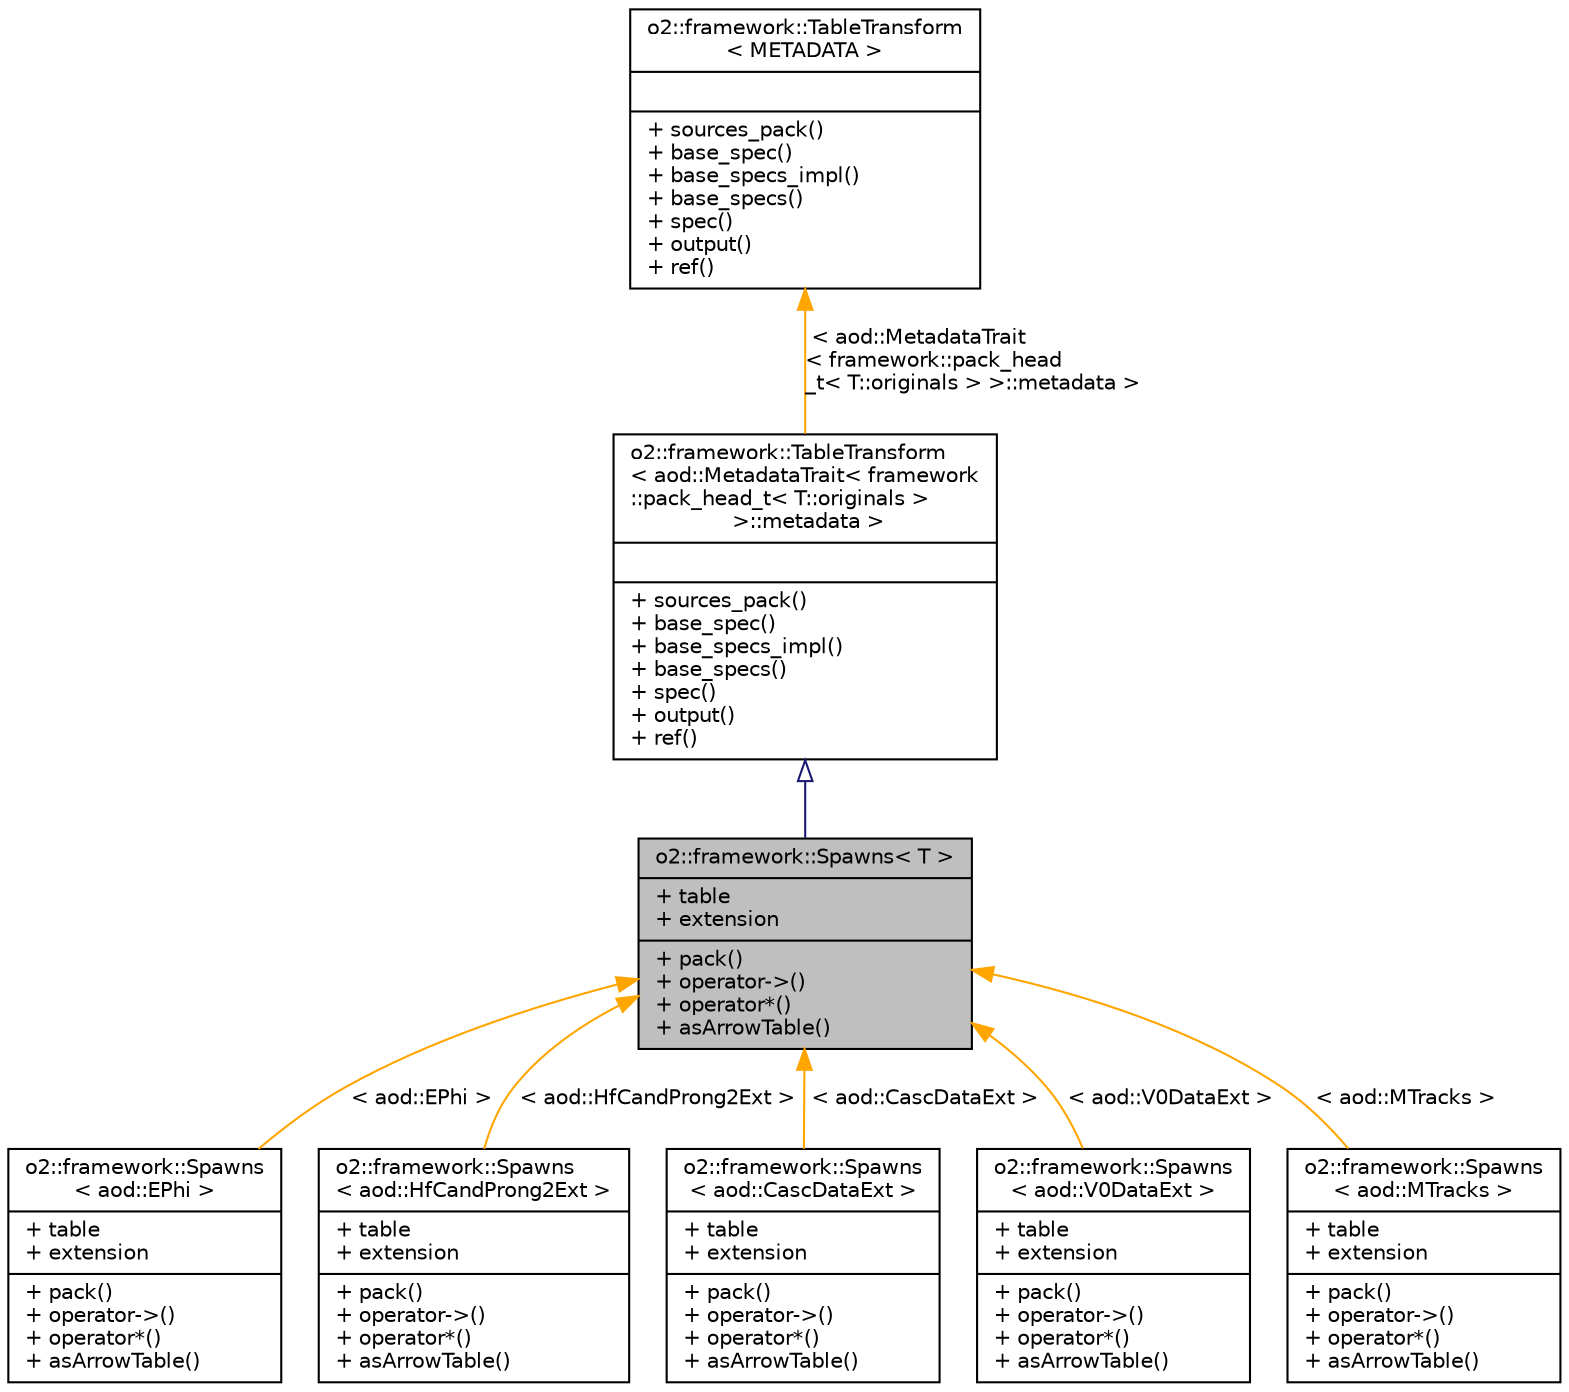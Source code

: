 digraph "o2::framework::Spawns&lt; T &gt;"
{
 // INTERACTIVE_SVG=YES
  bgcolor="transparent";
  edge [fontname="Helvetica",fontsize="10",labelfontname="Helvetica",labelfontsize="10"];
  node [fontname="Helvetica",fontsize="10",shape=record];
  Node0 [label="{o2::framework::Spawns\< T \>\n|+ table\l+ extension\l|+ pack()\l+ operator-\>()\l+ operator*()\l+ asArrowTable()\l}",height=0.2,width=0.4,color="black", fillcolor="grey75", style="filled", fontcolor="black"];
  Node1 -> Node0 [dir="back",color="midnightblue",fontsize="10",style="solid",arrowtail="onormal",fontname="Helvetica"];
  Node1 [label="{o2::framework::TableTransform\l\< aod::MetadataTrait\< framework\l::pack_head_t\< T::originals \>\l \>::metadata \>\n||+ sources_pack()\l+ base_spec()\l+ base_specs_impl()\l+ base_specs()\l+ spec()\l+ output()\l+ ref()\l}",height=0.2,width=0.4,color="black",URL="$d6/dec/structo2_1_1framework_1_1TableTransform.html"];
  Node2 -> Node1 [dir="back",color="orange",fontsize="10",style="solid",label=" \< aod::MetadataTrait\l\< framework::pack_head\l_t\< T::originals \> \>::metadata \>" ,fontname="Helvetica"];
  Node2 [label="{o2::framework::TableTransform\l\< METADATA \>\n||+ sources_pack()\l+ base_spec()\l+ base_specs_impl()\l+ base_specs()\l+ spec()\l+ output()\l+ ref()\l}",height=0.2,width=0.4,color="black",URL="$d6/dec/structo2_1_1framework_1_1TableTransform.html",tooltip="Helper template for table transformations. "];
  Node0 -> Node3 [dir="back",color="orange",fontsize="10",style="solid",label=" \< aod::EPhi \>" ,fontname="Helvetica"];
  Node3 [label="{o2::framework::Spawns\l\< aod::EPhi \>\n|+ table\l+ extension\l|+ pack()\l+ operator-\>()\l+ operator*()\l+ asArrowTable()\l}",height=0.2,width=0.4,color="black",URL="$d7/d15/structo2_1_1framework_1_1Spawns.html"];
  Node0 -> Node4 [dir="back",color="orange",fontsize="10",style="solid",label=" \< aod::HfCandProng2Ext \>" ,fontname="Helvetica"];
  Node4 [label="{o2::framework::Spawns\l\< aod::HfCandProng2Ext \>\n|+ table\l+ extension\l|+ pack()\l+ operator-\>()\l+ operator*()\l+ asArrowTable()\l}",height=0.2,width=0.4,color="black",URL="$d7/d15/structo2_1_1framework_1_1Spawns.html"];
  Node0 -> Node5 [dir="back",color="orange",fontsize="10",style="solid",label=" \< aod::CascDataExt \>" ,fontname="Helvetica"];
  Node5 [label="{o2::framework::Spawns\l\< aod::CascDataExt \>\n|+ table\l+ extension\l|+ pack()\l+ operator-\>()\l+ operator*()\l+ asArrowTable()\l}",height=0.2,width=0.4,color="black",URL="$d7/d15/structo2_1_1framework_1_1Spawns.html"];
  Node0 -> Node6 [dir="back",color="orange",fontsize="10",style="solid",label=" \< aod::V0DataExt \>" ,fontname="Helvetica"];
  Node6 [label="{o2::framework::Spawns\l\< aod::V0DataExt \>\n|+ table\l+ extension\l|+ pack()\l+ operator-\>()\l+ operator*()\l+ asArrowTable()\l}",height=0.2,width=0.4,color="black",URL="$d7/d15/structo2_1_1framework_1_1Spawns.html"];
  Node0 -> Node7 [dir="back",color="orange",fontsize="10",style="solid",label=" \< aod::MTracks \>" ,fontname="Helvetica"];
  Node7 [label="{o2::framework::Spawns\l\< aod::MTracks \>\n|+ table\l+ extension\l|+ pack()\l+ operator-\>()\l+ operator*()\l+ asArrowTable()\l}",height=0.2,width=0.4,color="black",URL="$d7/d15/structo2_1_1framework_1_1Spawns.html"];
}
